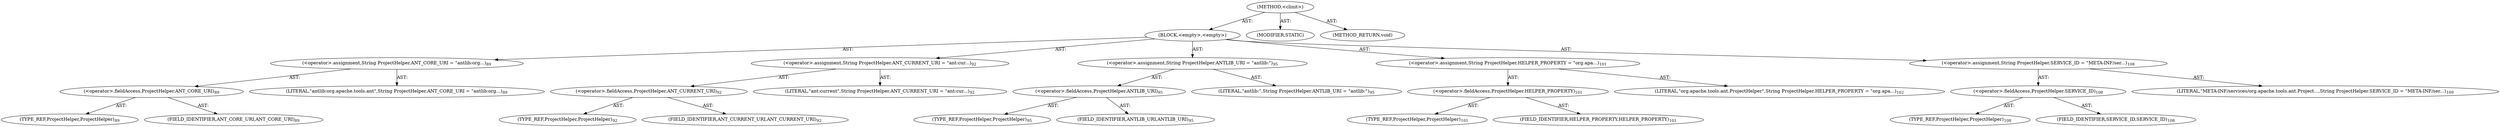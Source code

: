 digraph "&lt;clinit&gt;" {  
"111669149714" [label = <(METHOD,&lt;clinit&gt;)> ]
"25769803838" [label = <(BLOCK,&lt;empty&gt;,&lt;empty&gt;)> ]
"30064771257" [label = <(&lt;operator&gt;.assignment,String ProjectHelper.ANT_CORE_URI = &quot;antlib:org...)<SUB>89</SUB>> ]
"30064771258" [label = <(&lt;operator&gt;.fieldAccess,ProjectHelper.ANT_CORE_URI)<SUB>89</SUB>> ]
"180388626443" [label = <(TYPE_REF,ProjectHelper,ProjectHelper)<SUB>89</SUB>> ]
"55834574860" [label = <(FIELD_IDENTIFIER,ANT_CORE_URI,ANT_CORE_URI)<SUB>89</SUB>> ]
"90194313261" [label = <(LITERAL,&quot;antlib:org.apache.tools.ant&quot;,String ProjectHelper.ANT_CORE_URI = &quot;antlib:org...)<SUB>89</SUB>> ]
"30064771259" [label = <(&lt;operator&gt;.assignment,String ProjectHelper.ANT_CURRENT_URI = &quot;ant:cur...)<SUB>92</SUB>> ]
"30064771260" [label = <(&lt;operator&gt;.fieldAccess,ProjectHelper.ANT_CURRENT_URI)<SUB>92</SUB>> ]
"180388626444" [label = <(TYPE_REF,ProjectHelper,ProjectHelper)<SUB>92</SUB>> ]
"55834574861" [label = <(FIELD_IDENTIFIER,ANT_CURRENT_URI,ANT_CURRENT_URI)<SUB>92</SUB>> ]
"90194313262" [label = <(LITERAL,&quot;ant:current&quot;,String ProjectHelper.ANT_CURRENT_URI = &quot;ant:cur...)<SUB>92</SUB>> ]
"30064771261" [label = <(&lt;operator&gt;.assignment,String ProjectHelper.ANTLIB_URI = &quot;antlib:&quot;)<SUB>95</SUB>> ]
"30064771262" [label = <(&lt;operator&gt;.fieldAccess,ProjectHelper.ANTLIB_URI)<SUB>95</SUB>> ]
"180388626445" [label = <(TYPE_REF,ProjectHelper,ProjectHelper)<SUB>95</SUB>> ]
"55834574862" [label = <(FIELD_IDENTIFIER,ANTLIB_URI,ANTLIB_URI)<SUB>95</SUB>> ]
"90194313263" [label = <(LITERAL,&quot;antlib:&quot;,String ProjectHelper.ANTLIB_URI = &quot;antlib:&quot;)<SUB>95</SUB>> ]
"30064771263" [label = <(&lt;operator&gt;.assignment,String ProjectHelper.HELPER_PROPERTY = &quot;org.apa...)<SUB>101</SUB>> ]
"30064771264" [label = <(&lt;operator&gt;.fieldAccess,ProjectHelper.HELPER_PROPERTY)<SUB>101</SUB>> ]
"180388626446" [label = <(TYPE_REF,ProjectHelper,ProjectHelper)<SUB>101</SUB>> ]
"55834574863" [label = <(FIELD_IDENTIFIER,HELPER_PROPERTY,HELPER_PROPERTY)<SUB>101</SUB>> ]
"90194313264" [label = <(LITERAL,&quot;org.apache.tools.ant.ProjectHelper&quot;,String ProjectHelper.HELPER_PROPERTY = &quot;org.apa...)<SUB>102</SUB>> ]
"30064771265" [label = <(&lt;operator&gt;.assignment,String ProjectHelper.SERVICE_ID = &quot;META-INF/ser...)<SUB>108</SUB>> ]
"30064771266" [label = <(&lt;operator&gt;.fieldAccess,ProjectHelper.SERVICE_ID)<SUB>108</SUB>> ]
"180388626447" [label = <(TYPE_REF,ProjectHelper,ProjectHelper)<SUB>108</SUB>> ]
"55834574864" [label = <(FIELD_IDENTIFIER,SERVICE_ID,SERVICE_ID)<SUB>108</SUB>> ]
"90194313265" [label = <(LITERAL,&quot;META-INF/services/org.apache.tools.ant.Project...,String ProjectHelper.SERVICE_ID = &quot;META-INF/ser...)<SUB>109</SUB>> ]
"133143986223" [label = <(MODIFIER,STATIC)> ]
"128849018898" [label = <(METHOD_RETURN,void)> ]
  "111669149714" -> "25769803838"  [ label = "AST: "] 
  "111669149714" -> "133143986223"  [ label = "AST: "] 
  "111669149714" -> "128849018898"  [ label = "AST: "] 
  "25769803838" -> "30064771257"  [ label = "AST: "] 
  "25769803838" -> "30064771259"  [ label = "AST: "] 
  "25769803838" -> "30064771261"  [ label = "AST: "] 
  "25769803838" -> "30064771263"  [ label = "AST: "] 
  "25769803838" -> "30064771265"  [ label = "AST: "] 
  "30064771257" -> "30064771258"  [ label = "AST: "] 
  "30064771257" -> "90194313261"  [ label = "AST: "] 
  "30064771258" -> "180388626443"  [ label = "AST: "] 
  "30064771258" -> "55834574860"  [ label = "AST: "] 
  "30064771259" -> "30064771260"  [ label = "AST: "] 
  "30064771259" -> "90194313262"  [ label = "AST: "] 
  "30064771260" -> "180388626444"  [ label = "AST: "] 
  "30064771260" -> "55834574861"  [ label = "AST: "] 
  "30064771261" -> "30064771262"  [ label = "AST: "] 
  "30064771261" -> "90194313263"  [ label = "AST: "] 
  "30064771262" -> "180388626445"  [ label = "AST: "] 
  "30064771262" -> "55834574862"  [ label = "AST: "] 
  "30064771263" -> "30064771264"  [ label = "AST: "] 
  "30064771263" -> "90194313264"  [ label = "AST: "] 
  "30064771264" -> "180388626446"  [ label = "AST: "] 
  "30064771264" -> "55834574863"  [ label = "AST: "] 
  "30064771265" -> "30064771266"  [ label = "AST: "] 
  "30064771265" -> "90194313265"  [ label = "AST: "] 
  "30064771266" -> "180388626447"  [ label = "AST: "] 
  "30064771266" -> "55834574864"  [ label = "AST: "] 
}
